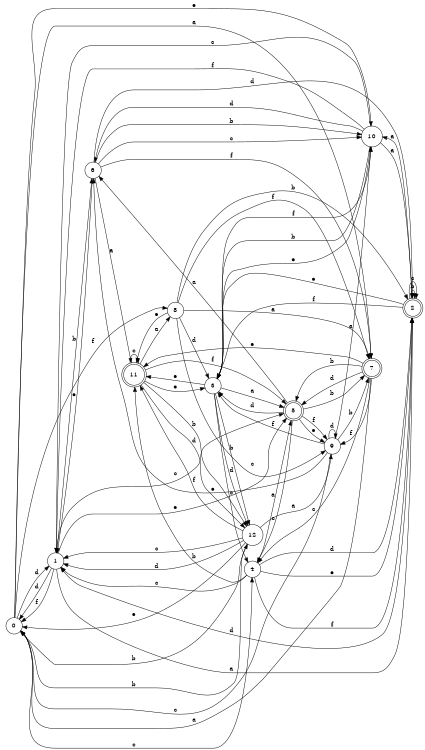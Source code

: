 digraph n11_6 {
__start0 [label="" shape="none"];

rankdir=LR;
size="8,5";

s0 [style="filled", color="black", fillcolor="white" shape="circle", label="0"];
s1 [style="filled", color="black", fillcolor="white" shape="circle", label="1"];
s2 [style="rounded,filled", color="black", fillcolor="white" shape="doublecircle", label="2"];
s3 [style="filled", color="black", fillcolor="white" shape="circle", label="3"];
s4 [style="filled", color="black", fillcolor="white" shape="circle", label="4"];
s5 [style="rounded,filled", color="black", fillcolor="white" shape="doublecircle", label="5"];
s6 [style="filled", color="black", fillcolor="white" shape="circle", label="6"];
s7 [style="rounded,filled", color="black", fillcolor="white" shape="doublecircle", label="7"];
s8 [style="filled", color="black", fillcolor="white" shape="circle", label="8"];
s9 [style="filled", color="black", fillcolor="white" shape="circle", label="9"];
s10 [style="filled", color="black", fillcolor="white" shape="circle", label="10"];
s11 [style="rounded,filled", color="black", fillcolor="white" shape="doublecircle", label="11"];
s12 [style="filled", color="black", fillcolor="white" shape="circle", label="12"];
s0 -> s7 [label="a"];
s0 -> s12 [label="b"];
s0 -> s4 [label="c"];
s0 -> s1 [label="d"];
s0 -> s10 [label="e"];
s0 -> s8 [label="f"];
s1 -> s2 [label="a"];
s1 -> s6 [label="b"];
s1 -> s5 [label="c"];
s1 -> s0 [label="d"];
s1 -> s5 [label="e"];
s1 -> s0 [label="f"];
s2 -> s10 [label="a"];
s2 -> s2 [label="b"];
s2 -> s2 [label="c"];
s2 -> s1 [label="d"];
s2 -> s3 [label="e"];
s2 -> s3 [label="f"];
s3 -> s5 [label="a"];
s3 -> s12 [label="b"];
s3 -> s4 [label="c"];
s3 -> s12 [label="d"];
s3 -> s11 [label="e"];
s3 -> s10 [label="f"];
s4 -> s5 [label="a"];
s4 -> s11 [label="b"];
s4 -> s1 [label="c"];
s4 -> s2 [label="d"];
s4 -> s2 [label="e"];
s4 -> s2 [label="f"];
s5 -> s6 [label="a"];
s5 -> s7 [label="b"];
s5 -> s4 [label="c"];
s5 -> s3 [label="d"];
s5 -> s9 [label="e"];
s5 -> s9 [label="f"];
s6 -> s11 [label="a"];
s6 -> s10 [label="b"];
s6 -> s10 [label="c"];
s6 -> s2 [label="d"];
s6 -> s1 [label="e"];
s6 -> s7 [label="f"];
s7 -> s0 [label="a"];
s7 -> s5 [label="b"];
s7 -> s4 [label="c"];
s7 -> s5 [label="d"];
s7 -> s11 [label="e"];
s7 -> s9 [label="f"];
s8 -> s7 [label="a"];
s8 -> s2 [label="b"];
s8 -> s9 [label="c"];
s8 -> s3 [label="d"];
s8 -> s11 [label="e"];
s8 -> s7 [label="f"];
s9 -> s10 [label="a"];
s9 -> s7 [label="b"];
s9 -> s0 [label="c"];
s9 -> s9 [label="d"];
s9 -> s6 [label="e"];
s9 -> s3 [label="f"];
s10 -> s2 [label="a"];
s10 -> s3 [label="b"];
s10 -> s1 [label="c"];
s10 -> s6 [label="d"];
s10 -> s3 [label="e"];
s10 -> s1 [label="f"];
s11 -> s8 [label="a"];
s11 -> s12 [label="b"];
s11 -> s11 [label="c"];
s11 -> s12 [label="d"];
s11 -> s3 [label="e"];
s11 -> s5 [label="f"];
s12 -> s9 [label="a"];
s12 -> s0 [label="b"];
s12 -> s1 [label="c"];
s12 -> s1 [label="d"];
s12 -> s0 [label="e"];
s12 -> s11 [label="f"];

}